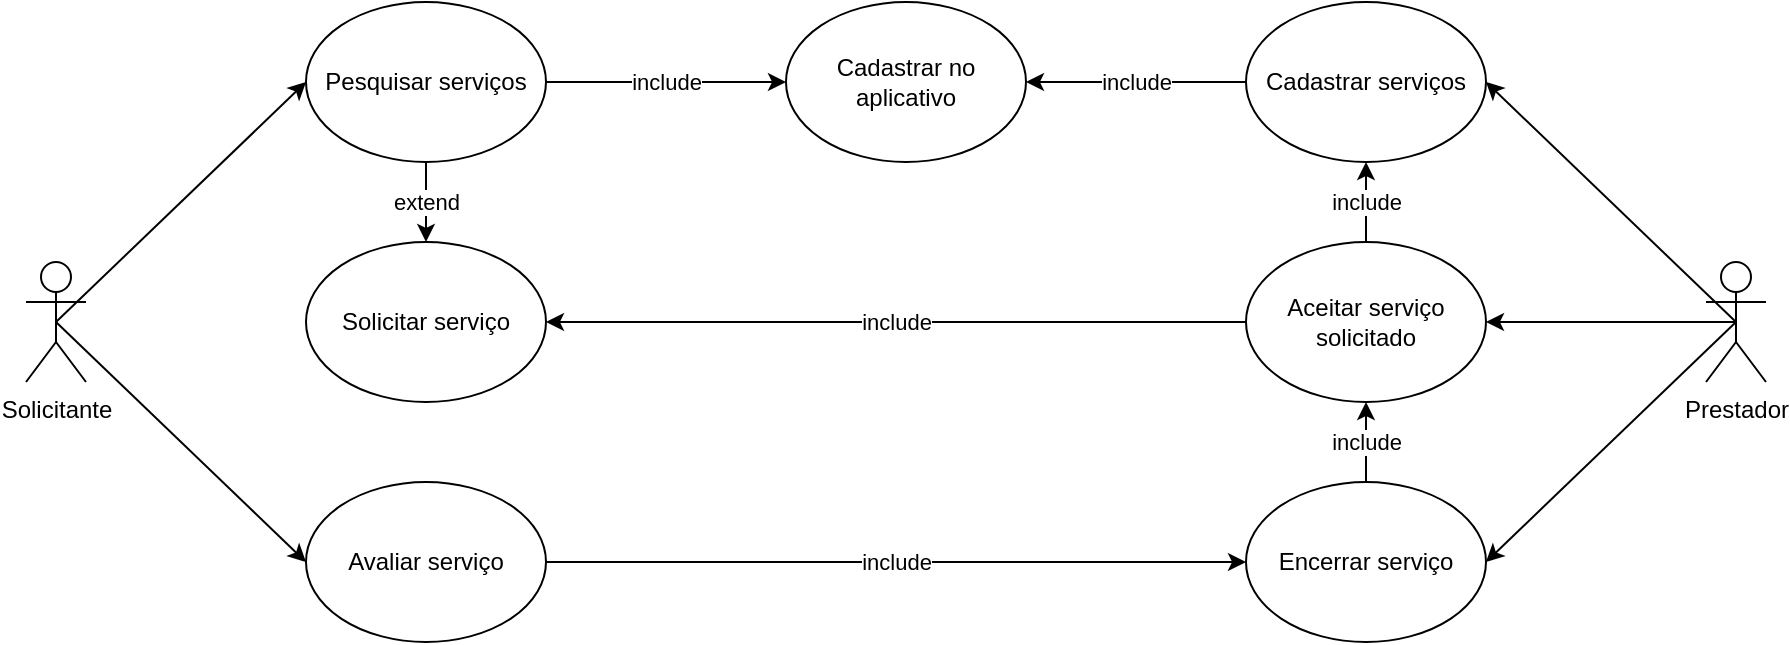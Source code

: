 <mxfile version="13.0.9" type="device"><diagram id="AmLyKHSc-ux_EYVIRQob" name="Page-1"><mxGraphModel dx="1422" dy="774" grid="1" gridSize="10" guides="1" tooltips="1" connect="1" arrows="1" fold="1" page="1" pageScale="1" pageWidth="850" pageHeight="1100" math="0" shadow="0"><root><mxCell id="0"/><mxCell id="1" parent="0"/><mxCell id="PVWKfH4Vm4zjPpdXAf_n-1" value="Prestador" style="shape=umlActor;verticalLabelPosition=bottom;labelBackgroundColor=#ffffff;verticalAlign=top;html=1;outlineConnect=0;" vertex="1" parent="1"><mxGeometry x="940" y="250" width="30" height="60" as="geometry"/></mxCell><mxCell id="PVWKfH4Vm4zjPpdXAf_n-6" value="Solicitante" style="shape=umlActor;verticalLabelPosition=bottom;labelBackgroundColor=#ffffff;verticalAlign=top;html=1;outlineConnect=0;" vertex="1" parent="1"><mxGeometry x="100" y="250" width="30" height="60" as="geometry"/></mxCell><mxCell id="PVWKfH4Vm4zjPpdXAf_n-9" value="Cadastrar no aplicativo" style="ellipse;whiteSpace=wrap;html=1;" vertex="1" parent="1"><mxGeometry x="480" y="120" width="120" height="80" as="geometry"/></mxCell><mxCell id="PVWKfH4Vm4zjPpdXAf_n-89" value="include" style="edgeStyle=orthogonalEdgeStyle;rounded=0;orthogonalLoop=1;jettySize=auto;html=1;entryX=1;entryY=0.5;entryDx=0;entryDy=0;" edge="1" parent="1" source="PVWKfH4Vm4zjPpdXAf_n-12" target="PVWKfH4Vm4zjPpdXAf_n-9"><mxGeometry relative="1" as="geometry"><mxPoint x="1020" y="160" as="targetPoint"/></mxGeometry></mxCell><mxCell id="PVWKfH4Vm4zjPpdXAf_n-12" value="Cadastrar serviços" style="ellipse;whiteSpace=wrap;html=1;" vertex="1" parent="1"><mxGeometry x="710" y="120" width="120" height="80" as="geometry"/></mxCell><mxCell id="PVWKfH4Vm4zjPpdXAf_n-68" value="include" style="edgeStyle=orthogonalEdgeStyle;rounded=0;orthogonalLoop=1;jettySize=auto;html=1;entryX=0;entryY=0.5;entryDx=0;entryDy=0;" edge="1" parent="1" source="PVWKfH4Vm4zjPpdXAf_n-14" target="PVWKfH4Vm4zjPpdXAf_n-9"><mxGeometry relative="1" as="geometry"><mxPoint x="350" y="140" as="targetPoint"/></mxGeometry></mxCell><mxCell id="PVWKfH4Vm4zjPpdXAf_n-96" value="extend" style="edgeStyle=orthogonalEdgeStyle;rounded=0;orthogonalLoop=1;jettySize=auto;html=1;" edge="1" parent="1" source="PVWKfH4Vm4zjPpdXAf_n-14" target="PVWKfH4Vm4zjPpdXAf_n-22"><mxGeometry relative="1" as="geometry"/></mxCell><mxCell id="PVWKfH4Vm4zjPpdXAf_n-14" value="Pesquisar serviços" style="ellipse;whiteSpace=wrap;html=1;" vertex="1" parent="1"><mxGeometry x="240" y="120" width="120" height="80" as="geometry"/></mxCell><mxCell id="PVWKfH4Vm4zjPpdXAf_n-22" value="Solicitar serviço" style="ellipse;whiteSpace=wrap;html=1;" vertex="1" parent="1"><mxGeometry x="240" y="240" width="120" height="80" as="geometry"/></mxCell><mxCell id="PVWKfH4Vm4zjPpdXAf_n-95" value="include" style="edgeStyle=orthogonalEdgeStyle;rounded=0;orthogonalLoop=1;jettySize=auto;html=1;entryX=0;entryY=0.5;entryDx=0;entryDy=0;" edge="1" parent="1" source="PVWKfH4Vm4zjPpdXAf_n-50" target="PVWKfH4Vm4zjPpdXAf_n-90"><mxGeometry relative="1" as="geometry"><mxPoint x="440" y="400" as="targetPoint"/></mxGeometry></mxCell><mxCell id="PVWKfH4Vm4zjPpdXAf_n-50" value="Avaliar serviço" style="ellipse;whiteSpace=wrap;html=1;" vertex="1" parent="1"><mxGeometry x="240" y="360" width="120" height="80" as="geometry"/></mxCell><mxCell id="PVWKfH4Vm4zjPpdXAf_n-81" value="" style="endArrow=classic;html=1;entryX=0;entryY=0.5;entryDx=0;entryDy=0;exitX=0.5;exitY=0.5;exitDx=0;exitDy=0;exitPerimeter=0;" edge="1" parent="1" source="PVWKfH4Vm4zjPpdXAf_n-6" target="PVWKfH4Vm4zjPpdXAf_n-14"><mxGeometry width="50" height="50" relative="1" as="geometry"><mxPoint x="115" y="270" as="sourcePoint"/><mxPoint x="730" y="270" as="targetPoint"/></mxGeometry></mxCell><mxCell id="PVWKfH4Vm4zjPpdXAf_n-84" value="" style="endArrow=classic;html=1;entryX=0;entryY=0.5;entryDx=0;entryDy=0;exitX=0.5;exitY=0.5;exitDx=0;exitDy=0;exitPerimeter=0;" edge="1" parent="1" source="PVWKfH4Vm4zjPpdXAf_n-6" target="PVWKfH4Vm4zjPpdXAf_n-50"><mxGeometry width="50" height="50" relative="1" as="geometry"><mxPoint x="125" y="280" as="sourcePoint"/><mxPoint x="250" y="290" as="targetPoint"/></mxGeometry></mxCell><mxCell id="PVWKfH4Vm4zjPpdXAf_n-93" value="include" style="edgeStyle=orthogonalEdgeStyle;rounded=0;orthogonalLoop=1;jettySize=auto;html=1;" edge="1" parent="1" source="PVWKfH4Vm4zjPpdXAf_n-85" target="PVWKfH4Vm4zjPpdXAf_n-12"><mxGeometry relative="1" as="geometry"/></mxCell><mxCell id="PVWKfH4Vm4zjPpdXAf_n-98" value="include" style="edgeStyle=orthogonalEdgeStyle;rounded=0;orthogonalLoop=1;jettySize=auto;html=1;entryX=1;entryY=0.5;entryDx=0;entryDy=0;" edge="1" parent="1" source="PVWKfH4Vm4zjPpdXAf_n-85" target="PVWKfH4Vm4zjPpdXAf_n-22"><mxGeometry relative="1" as="geometry"><mxPoint x="1020" y="280" as="targetPoint"/></mxGeometry></mxCell><mxCell id="PVWKfH4Vm4zjPpdXAf_n-85" value="Aceitar serviço solicitado" style="ellipse;whiteSpace=wrap;html=1;" vertex="1" parent="1"><mxGeometry x="710" y="240" width="120" height="80" as="geometry"/></mxCell><mxCell id="PVWKfH4Vm4zjPpdXAf_n-86" value="" style="endArrow=classic;html=1;exitX=0.5;exitY=0.5;exitDx=0;exitDy=0;exitPerimeter=0;entryX=1;entryY=0.5;entryDx=0;entryDy=0;" edge="1" parent="1" source="PVWKfH4Vm4zjPpdXAf_n-1" target="PVWKfH4Vm4zjPpdXAf_n-12"><mxGeometry width="50" height="50" relative="1" as="geometry"><mxPoint x="680" y="420" as="sourcePoint"/><mxPoint x="730" y="370" as="targetPoint"/></mxGeometry></mxCell><mxCell id="PVWKfH4Vm4zjPpdXAf_n-87" value="" style="endArrow=classic;html=1;exitX=0.5;exitY=0.5;exitDx=0;exitDy=0;exitPerimeter=0;entryX=1;entryY=0.5;entryDx=0;entryDy=0;" edge="1" parent="1" source="PVWKfH4Vm4zjPpdXAf_n-1" target="PVWKfH4Vm4zjPpdXAf_n-85"><mxGeometry width="50" height="50" relative="1" as="geometry"><mxPoint x="680" y="420" as="sourcePoint"/><mxPoint x="730" y="370" as="targetPoint"/></mxGeometry></mxCell><mxCell id="PVWKfH4Vm4zjPpdXAf_n-92" value="include" style="edgeStyle=orthogonalEdgeStyle;rounded=0;orthogonalLoop=1;jettySize=auto;html=1;" edge="1" parent="1" source="PVWKfH4Vm4zjPpdXAf_n-90" target="PVWKfH4Vm4zjPpdXAf_n-85"><mxGeometry relative="1" as="geometry"/></mxCell><mxCell id="PVWKfH4Vm4zjPpdXAf_n-90" value="Encerrar serviço" style="ellipse;whiteSpace=wrap;html=1;" vertex="1" parent="1"><mxGeometry x="710" y="360" width="120" height="80" as="geometry"/></mxCell><mxCell id="PVWKfH4Vm4zjPpdXAf_n-91" value="" style="endArrow=classic;html=1;exitX=0.5;exitY=0.5;exitDx=0;exitDy=0;exitPerimeter=0;entryX=1;entryY=0.5;entryDx=0;entryDy=0;" edge="1" parent="1" source="PVWKfH4Vm4zjPpdXAf_n-1" target="PVWKfH4Vm4zjPpdXAf_n-90"><mxGeometry width="50" height="50" relative="1" as="geometry"><mxPoint x="680" y="420" as="sourcePoint"/><mxPoint x="730" y="370" as="targetPoint"/></mxGeometry></mxCell></root></mxGraphModel></diagram></mxfile>